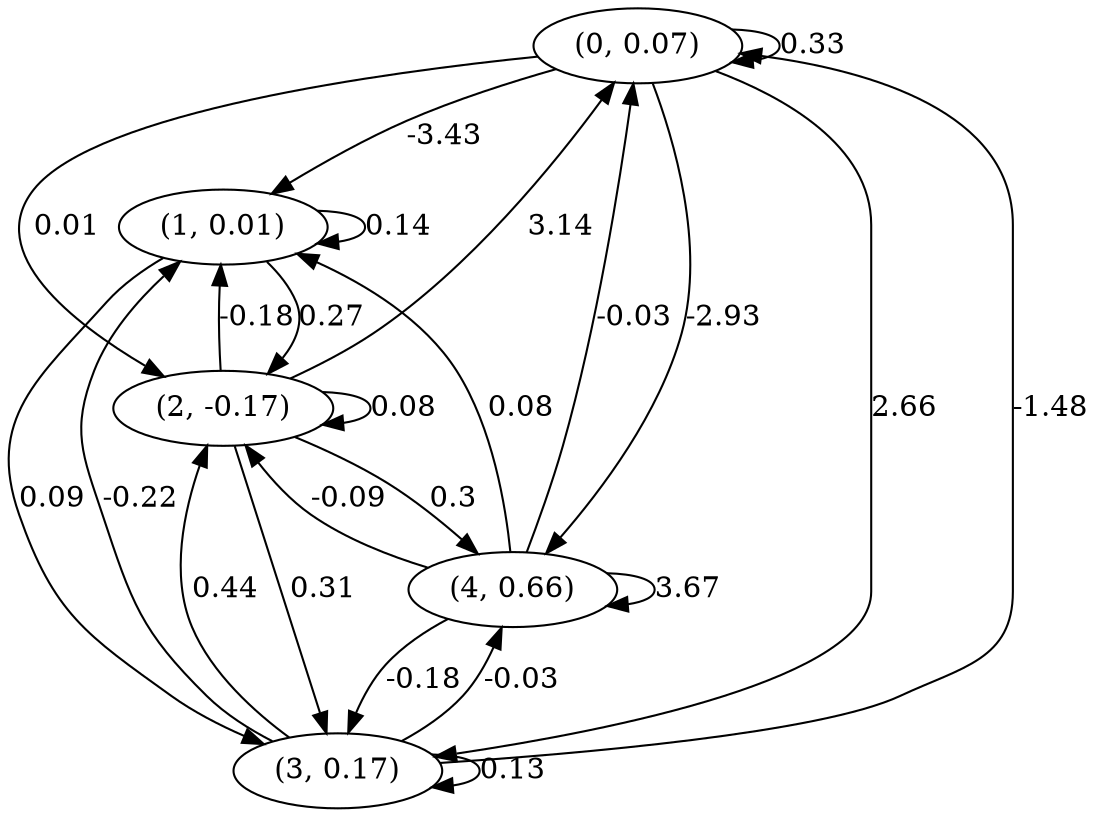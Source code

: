 digraph {
    0 [ label = "(0, 0.07)" ]
    1 [ label = "(1, 0.01)" ]
    2 [ label = "(2, -0.17)" ]
    3 [ label = "(3, 0.17)" ]
    4 [ label = "(4, 0.66)" ]
    0 -> 0 [ label = "0.33" ]
    1 -> 1 [ label = "0.14" ]
    2 -> 2 [ label = "0.08" ]
    3 -> 3 [ label = "0.13" ]
    4 -> 4 [ label = "3.67" ]
    2 -> 0 [ label = "3.14" ]
    3 -> 0 [ label = "-1.48" ]
    4 -> 0 [ label = "-0.03" ]
    0 -> 1 [ label = "-3.43" ]
    2 -> 1 [ label = "-0.18" ]
    3 -> 1 [ label = "-0.22" ]
    4 -> 1 [ label = "0.08" ]
    0 -> 2 [ label = "0.01" ]
    1 -> 2 [ label = "0.27" ]
    3 -> 2 [ label = "0.44" ]
    4 -> 2 [ label = "-0.09" ]
    0 -> 3 [ label = "2.66" ]
    1 -> 3 [ label = "0.09" ]
    2 -> 3 [ label = "0.31" ]
    4 -> 3 [ label = "-0.18" ]
    0 -> 4 [ label = "-2.93" ]
    2 -> 4 [ label = "0.3" ]
    3 -> 4 [ label = "-0.03" ]
}

